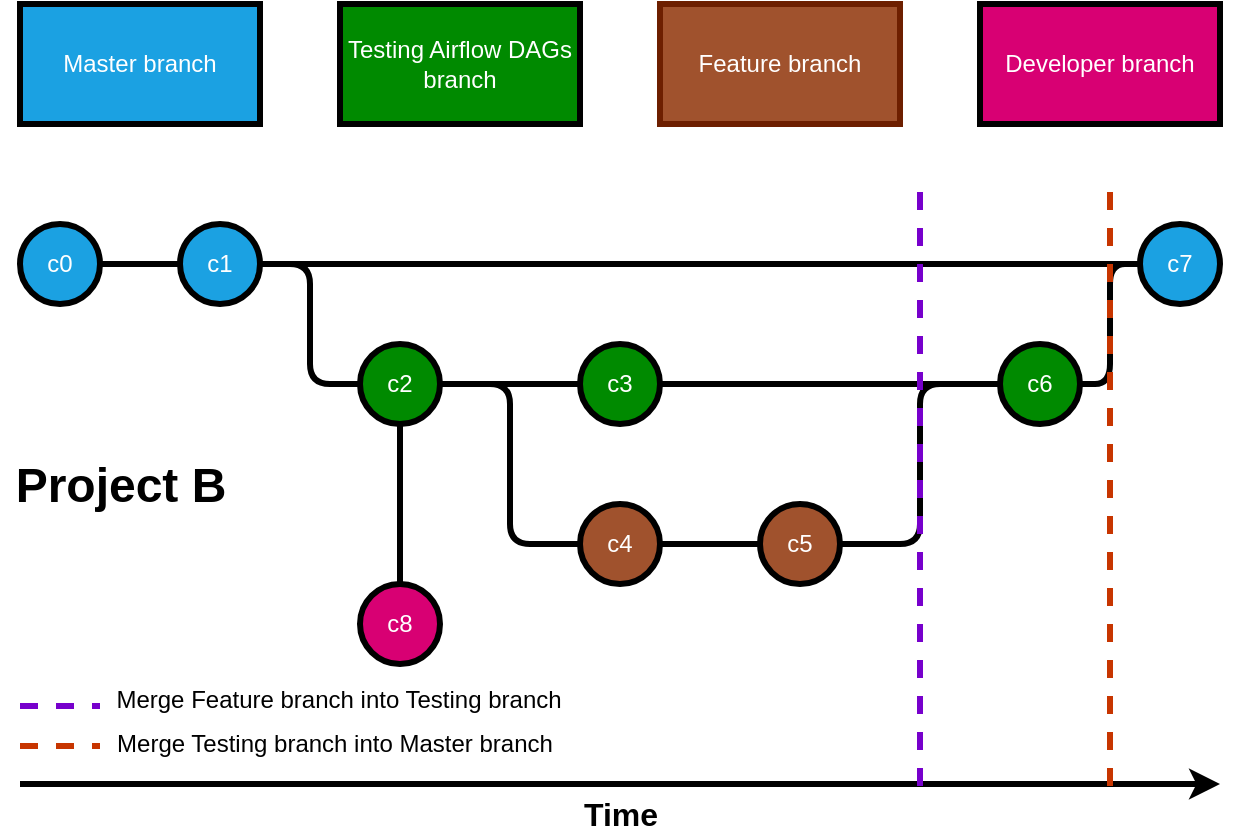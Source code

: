 <mxfile version="12.5.8" type="github"><diagram id="HMXvvva3QuYESI--928S" name="Page-1"><mxGraphModel dx="782" dy="437" grid="1" gridSize="10" guides="1" tooltips="1" connect="1" arrows="1" fold="1" page="1" pageScale="1" pageWidth="850" pageHeight="1100" math="0" shadow="0"><root><mxCell id="0"/><mxCell id="1" parent="0"/><mxCell id="GB1BSZHJOrDCvy8-58CV-1" value="Master branch" style="rounded=0;whiteSpace=wrap;html=1;fillColor=#1ba1e2;strokeColor=#000000;fontColor=#ffffff;strokeWidth=3;" parent="1" vertex="1"><mxGeometry x="80" y="50" width="120" height="60" as="geometry"/></mxCell><mxCell id="GB1BSZHJOrDCvy8-58CV-2" value="Testing Airflow DAGs branch" style="rounded=0;whiteSpace=wrap;html=1;strokeColor=#000000;strokeWidth=3;fillColor=#008a00;fontColor=#ffffff;" parent="1" vertex="1"><mxGeometry x="240" y="50" width="120" height="60" as="geometry"/></mxCell><mxCell id="GB1BSZHJOrDCvy8-58CV-3" value="Feature branch" style="rounded=0;whiteSpace=wrap;html=1;strokeColor=#6D1F00;strokeWidth=3;fillColor=#a0522d;fontColor=#ffffff;" parent="1" vertex="1"><mxGeometry x="400" y="50" width="120" height="60" as="geometry"/></mxCell><mxCell id="GB1BSZHJOrDCvy8-58CV-4" value="c0" style="ellipse;whiteSpace=wrap;html=1;aspect=fixed;strokeColor=#000000;strokeWidth=3;fillColor=#1ba1e2;fontColor=#ffffff;" parent="1" vertex="1"><mxGeometry x="80" y="160" width="40" height="40" as="geometry"/></mxCell><mxCell id="GB1BSZHJOrDCvy8-58CV-5" value="c1" style="ellipse;whiteSpace=wrap;html=1;aspect=fixed;strokeColor=#000000;strokeWidth=3;fillColor=#1ba1e2;fontColor=#ffffff;" parent="1" vertex="1"><mxGeometry x="160" y="160" width="40" height="40" as="geometry"/></mxCell><mxCell id="GB1BSZHJOrDCvy8-58CV-7" value="" style="endArrow=none;html=1;strokeWidth=3;entryX=0;entryY=0.5;entryDx=0;entryDy=0;exitX=1;exitY=0.5;exitDx=0;exitDy=0;" parent="1" source="GB1BSZHJOrDCvy8-58CV-4" target="GB1BSZHJOrDCvy8-58CV-5" edge="1"><mxGeometry width="50" height="50" relative="1" as="geometry"><mxPoint x="40" y="270" as="sourcePoint"/><mxPoint x="90" y="220" as="targetPoint"/></mxGeometry></mxCell><mxCell id="GB1BSZHJOrDCvy8-58CV-8" value="c7" style="ellipse;whiteSpace=wrap;html=1;aspect=fixed;strokeColor=#000000;strokeWidth=3;fillColor=#1ba1e2;fontColor=#ffffff;" parent="1" vertex="1"><mxGeometry x="640" y="160" width="40" height="40" as="geometry"/></mxCell><mxCell id="GB1BSZHJOrDCvy8-58CV-10" value="" style="endArrow=none;html=1;strokeWidth=3;entryX=0;entryY=0.5;entryDx=0;entryDy=0;exitX=1;exitY=0.5;exitDx=0;exitDy=0;" parent="1" source="GB1BSZHJOrDCvy8-58CV-5" target="GB1BSZHJOrDCvy8-58CV-8" edge="1"><mxGeometry width="50" height="50" relative="1" as="geometry"><mxPoint x="40" y="270" as="sourcePoint"/><mxPoint x="90" y="220" as="targetPoint"/></mxGeometry></mxCell><mxCell id="GB1BSZHJOrDCvy8-58CV-11" value="" style="edgeStyle=elbowEdgeStyle;elbow=horizontal;endArrow=none;html=1;strokeWidth=3;exitX=1;exitY=0.5;exitDx=0;exitDy=0;endFill=0;" parent="1" source="GB1BSZHJOrDCvy8-58CV-5" target="GB1BSZHJOrDCvy8-58CV-12" edge="1"><mxGeometry width="50" height="50" relative="1" as="geometry"><mxPoint x="80" y="270" as="sourcePoint"/><mxPoint x="130" y="220" as="targetPoint"/></mxGeometry></mxCell><mxCell id="GB1BSZHJOrDCvy8-58CV-12" value="c2" style="ellipse;whiteSpace=wrap;html=1;aspect=fixed;fillColor=#008a00;strokeColor=#000000;fontColor=#ffffff;strokeWidth=3;" parent="1" vertex="1"><mxGeometry x="250" y="220" width="40" height="40" as="geometry"/></mxCell><mxCell id="07p8KE8XoiepafXxSfn6-1" value="Developer branch" style="rounded=0;whiteSpace=wrap;html=1;strokeColor=#000000;strokeWidth=3;fillColor=#d80073;fontColor=#ffffff;" parent="1" vertex="1"><mxGeometry x="560" y="50" width="120" height="60" as="geometry"/></mxCell><mxCell id="07p8KE8XoiepafXxSfn6-2" value="c3" style="ellipse;whiteSpace=wrap;html=1;aspect=fixed;fillColor=#008a00;strokeColor=#000000;fontColor=#ffffff;strokeWidth=3;" parent="1" vertex="1"><mxGeometry x="360" y="220" width="40" height="40" as="geometry"/></mxCell><mxCell id="07p8KE8XoiepafXxSfn6-4" value="c4" style="ellipse;whiteSpace=wrap;html=1;aspect=fixed;fillColor=#a0522d;strokeColor=#000000;fontColor=#ffffff;strokeWidth=3;" parent="1" vertex="1"><mxGeometry x="360" y="300" width="40" height="40" as="geometry"/></mxCell><mxCell id="07p8KE8XoiepafXxSfn6-5" value="c5" style="ellipse;whiteSpace=wrap;html=1;aspect=fixed;fillColor=#a0522d;strokeColor=#000000;fontColor=#ffffff;strokeWidth=3;" parent="1" vertex="1"><mxGeometry x="450" y="300" width="40" height="40" as="geometry"/></mxCell><mxCell id="07p8KE8XoiepafXxSfn6-8" value="c6" style="ellipse;whiteSpace=wrap;html=1;aspect=fixed;fillColor=#008a00;strokeColor=#000000;fontColor=#ffffff;strokeWidth=3;" parent="1" vertex="1"><mxGeometry x="570" y="220" width="40" height="40" as="geometry"/></mxCell><mxCell id="07p8KE8XoiepafXxSfn6-16" value="" style="edgeStyle=elbowEdgeStyle;elbow=horizontal;endArrow=none;html=1;strokeWidth=3;endFill=0;entryX=1;entryY=0.5;entryDx=0;entryDy=0;exitX=0;exitY=0.5;exitDx=0;exitDy=0;" parent="1" source="07p8KE8XoiepafXxSfn6-8" target="07p8KE8XoiepafXxSfn6-5" edge="1"><mxGeometry width="50" height="50" relative="1" as="geometry"><mxPoint x="520" y="230" as="sourcePoint"/><mxPoint x="430" y="300" as="targetPoint"/></mxGeometry></mxCell><mxCell id="07p8KE8XoiepafXxSfn6-17" value="" style="edgeStyle=elbowEdgeStyle;elbow=horizontal;endArrow=none;html=1;strokeWidth=3;endFill=0;entryX=1;entryY=0.5;entryDx=0;entryDy=0;exitX=0;exitY=0.5;exitDx=0;exitDy=0;" parent="1" source="GB1BSZHJOrDCvy8-58CV-8" target="07p8KE8XoiepafXxSfn6-8" edge="1"><mxGeometry width="50" height="50" relative="1" as="geometry"><mxPoint x="660" y="210" as="sourcePoint"/><mxPoint x="540" y="300" as="targetPoint"/></mxGeometry></mxCell><mxCell id="07p8KE8XoiepafXxSfn6-20" value="" style="endArrow=classic;html=1;strokeWidth=3;exitX=1;exitY=0.5;exitDx=0;exitDy=0;endFill=1;" parent="1" edge="1"><mxGeometry width="50" height="50" relative="1" as="geometry"><mxPoint x="80" y="440" as="sourcePoint"/><mxPoint x="680" y="440" as="targetPoint"/></mxGeometry></mxCell><mxCell id="07p8KE8XoiepafXxSfn6-21" value="Time" style="text;html=1;align=center;verticalAlign=middle;resizable=0;points=[];autosize=1;fontSize=16;fontFamily=Helvetica;fontStyle=1" parent="1" vertex="1"><mxGeometry x="355" y="445" width="50" height="20" as="geometry"/></mxCell><mxCell id="07p8KE8XoiepafXxSfn6-22" value="Project B" style="text;html=1;align=center;verticalAlign=middle;resizable=0;points=[];autosize=1;fontSize=24;fontFamily=Helvetica;fontStyle=1" parent="1" vertex="1"><mxGeometry x="70" y="276" width="120" height="30" as="geometry"/></mxCell><mxCell id="07p8KE8XoiepafXxSfn6-25" value="" style="endArrow=none;dashed=1;html=1;fontFamily=Helvetica;fontSize=24;rounded=0;strokeWidth=3;fillColor=#aa00ff;strokeColor=#7700CC;" parent="1" edge="1"><mxGeometry width="50" height="50" relative="1" as="geometry"><mxPoint x="80" y="401" as="sourcePoint"/><mxPoint x="120" y="401" as="targetPoint"/></mxGeometry></mxCell><mxCell id="07p8KE8XoiepafXxSfn6-26" value="" style="endArrow=none;dashed=1;html=1;fontFamily=Helvetica;fontSize=24;rounded=0;strokeWidth=3;fillColor=#fa6800;strokeColor=#C73500;" parent="1" edge="1"><mxGeometry width="50" height="50" relative="1" as="geometry"><mxPoint x="80" y="421" as="sourcePoint"/><mxPoint x="120" y="421" as="targetPoint"/></mxGeometry></mxCell><mxCell id="07p8KE8XoiepafXxSfn6-28" value="&lt;font style=&quot;font-size: 12px&quot;&gt;Merge Feature branch into Testing branch&lt;/font&gt;" style="text;html=1;align=center;verticalAlign=middle;resizable=0;points=[];autosize=1;fontSize=24;fontFamily=Helvetica;" parent="1" vertex="1"><mxGeometry x="119" y="374" width="240" height="40" as="geometry"/></mxCell><mxCell id="07p8KE8XoiepafXxSfn6-30" value="&lt;font style=&quot;font-size: 12px&quot;&gt;Merge Testing branch into Master branch&lt;/font&gt;" style="text;html=1;align=center;verticalAlign=middle;resizable=0;points=[];autosize=1;fontSize=24;fontFamily=Helvetica;" parent="1" vertex="1"><mxGeometry x="122" y="396" width="230" height="40" as="geometry"/></mxCell><mxCell id="5tAKSAfz7x90KIvfnBMz-2" value="" style="edgeStyle=elbowEdgeStyle;elbow=horizontal;endArrow=none;html=1;strokeWidth=3;exitX=1;exitY=0.5;exitDx=0;exitDy=0;endFill=0;entryX=0;entryY=0.5;entryDx=0;entryDy=0;" edge="1" parent="1" source="GB1BSZHJOrDCvy8-58CV-12" target="07p8KE8XoiepafXxSfn6-4"><mxGeometry width="50" height="50" relative="1" as="geometry"><mxPoint x="210" y="190" as="sourcePoint"/><mxPoint x="260" y="250" as="targetPoint"/></mxGeometry></mxCell><mxCell id="5tAKSAfz7x90KIvfnBMz-4" value="" style="endArrow=none;html=1;strokeWidth=3;entryX=0;entryY=0.5;entryDx=0;entryDy=0;exitX=1;exitY=0.5;exitDx=0;exitDy=0;" edge="1" parent="1" source="GB1BSZHJOrDCvy8-58CV-12" target="07p8KE8XoiepafXxSfn6-2"><mxGeometry width="50" height="50" relative="1" as="geometry"><mxPoint x="210" y="190" as="sourcePoint"/><mxPoint x="650" y="190" as="targetPoint"/></mxGeometry></mxCell><mxCell id="5tAKSAfz7x90KIvfnBMz-7" value="" style="endArrow=none;html=1;strokeWidth=3;entryX=0;entryY=0.5;entryDx=0;entryDy=0;exitX=1;exitY=0.5;exitDx=0;exitDy=0;" edge="1" parent="1" source="07p8KE8XoiepafXxSfn6-4" target="07p8KE8XoiepafXxSfn6-5"><mxGeometry width="50" height="50" relative="1" as="geometry"><mxPoint x="210" y="190" as="sourcePoint"/><mxPoint x="650" y="190" as="targetPoint"/></mxGeometry></mxCell><mxCell id="5tAKSAfz7x90KIvfnBMz-8" value="" style="endArrow=none;html=1;strokeWidth=3;entryX=0;entryY=0.5;entryDx=0;entryDy=0;exitX=1;exitY=0.5;exitDx=0;exitDy=0;" edge="1" parent="1" source="07p8KE8XoiepafXxSfn6-2" target="07p8KE8XoiepafXxSfn6-8"><mxGeometry width="50" height="50" relative="1" as="geometry"><mxPoint x="410" y="330" as="sourcePoint"/><mxPoint x="460" y="330" as="targetPoint"/></mxGeometry></mxCell><mxCell id="5tAKSAfz7x90KIvfnBMz-9" value="c8" style="ellipse;whiteSpace=wrap;html=1;aspect=fixed;fillColor=#d80073;strokeColor=#000000;fontColor=#ffffff;strokeWidth=3;" vertex="1" parent="1"><mxGeometry x="250" y="340" width="40" height="40" as="geometry"/></mxCell><mxCell id="5tAKSAfz7x90KIvfnBMz-10" value="" style="endArrow=none;html=1;strokeWidth=3;entryX=0.5;entryY=0;entryDx=0;entryDy=0;exitX=0.5;exitY=1;exitDx=0;exitDy=0;" edge="1" parent="1" source="GB1BSZHJOrDCvy8-58CV-12" target="5tAKSAfz7x90KIvfnBMz-9"><mxGeometry width="50" height="50" relative="1" as="geometry"><mxPoint x="210" y="190" as="sourcePoint"/><mxPoint x="650" y="190" as="targetPoint"/></mxGeometry></mxCell><mxCell id="5tAKSAfz7x90KIvfnBMz-11" value="" style="endArrow=none;dashed=1;html=1;fontFamily=Helvetica;fontSize=24;rounded=0;strokeWidth=3;fillColor=#aa00ff;strokeColor=#7700CC;" edge="1" parent="1"><mxGeometry width="50" height="50" relative="1" as="geometry"><mxPoint x="530" y="441" as="sourcePoint"/><mxPoint x="530" y="141" as="targetPoint"/></mxGeometry></mxCell><mxCell id="5tAKSAfz7x90KIvfnBMz-12" value="" style="endArrow=none;dashed=1;html=1;fontFamily=Helvetica;fontSize=24;rounded=0;strokeWidth=3;fillColor=#fa6800;strokeColor=#C73500;" edge="1" parent="1"><mxGeometry width="50" height="50" relative="1" as="geometry"><mxPoint x="625" y="441" as="sourcePoint"/><mxPoint x="625" y="141" as="targetPoint"/></mxGeometry></mxCell></root></mxGraphModel></diagram></mxfile>